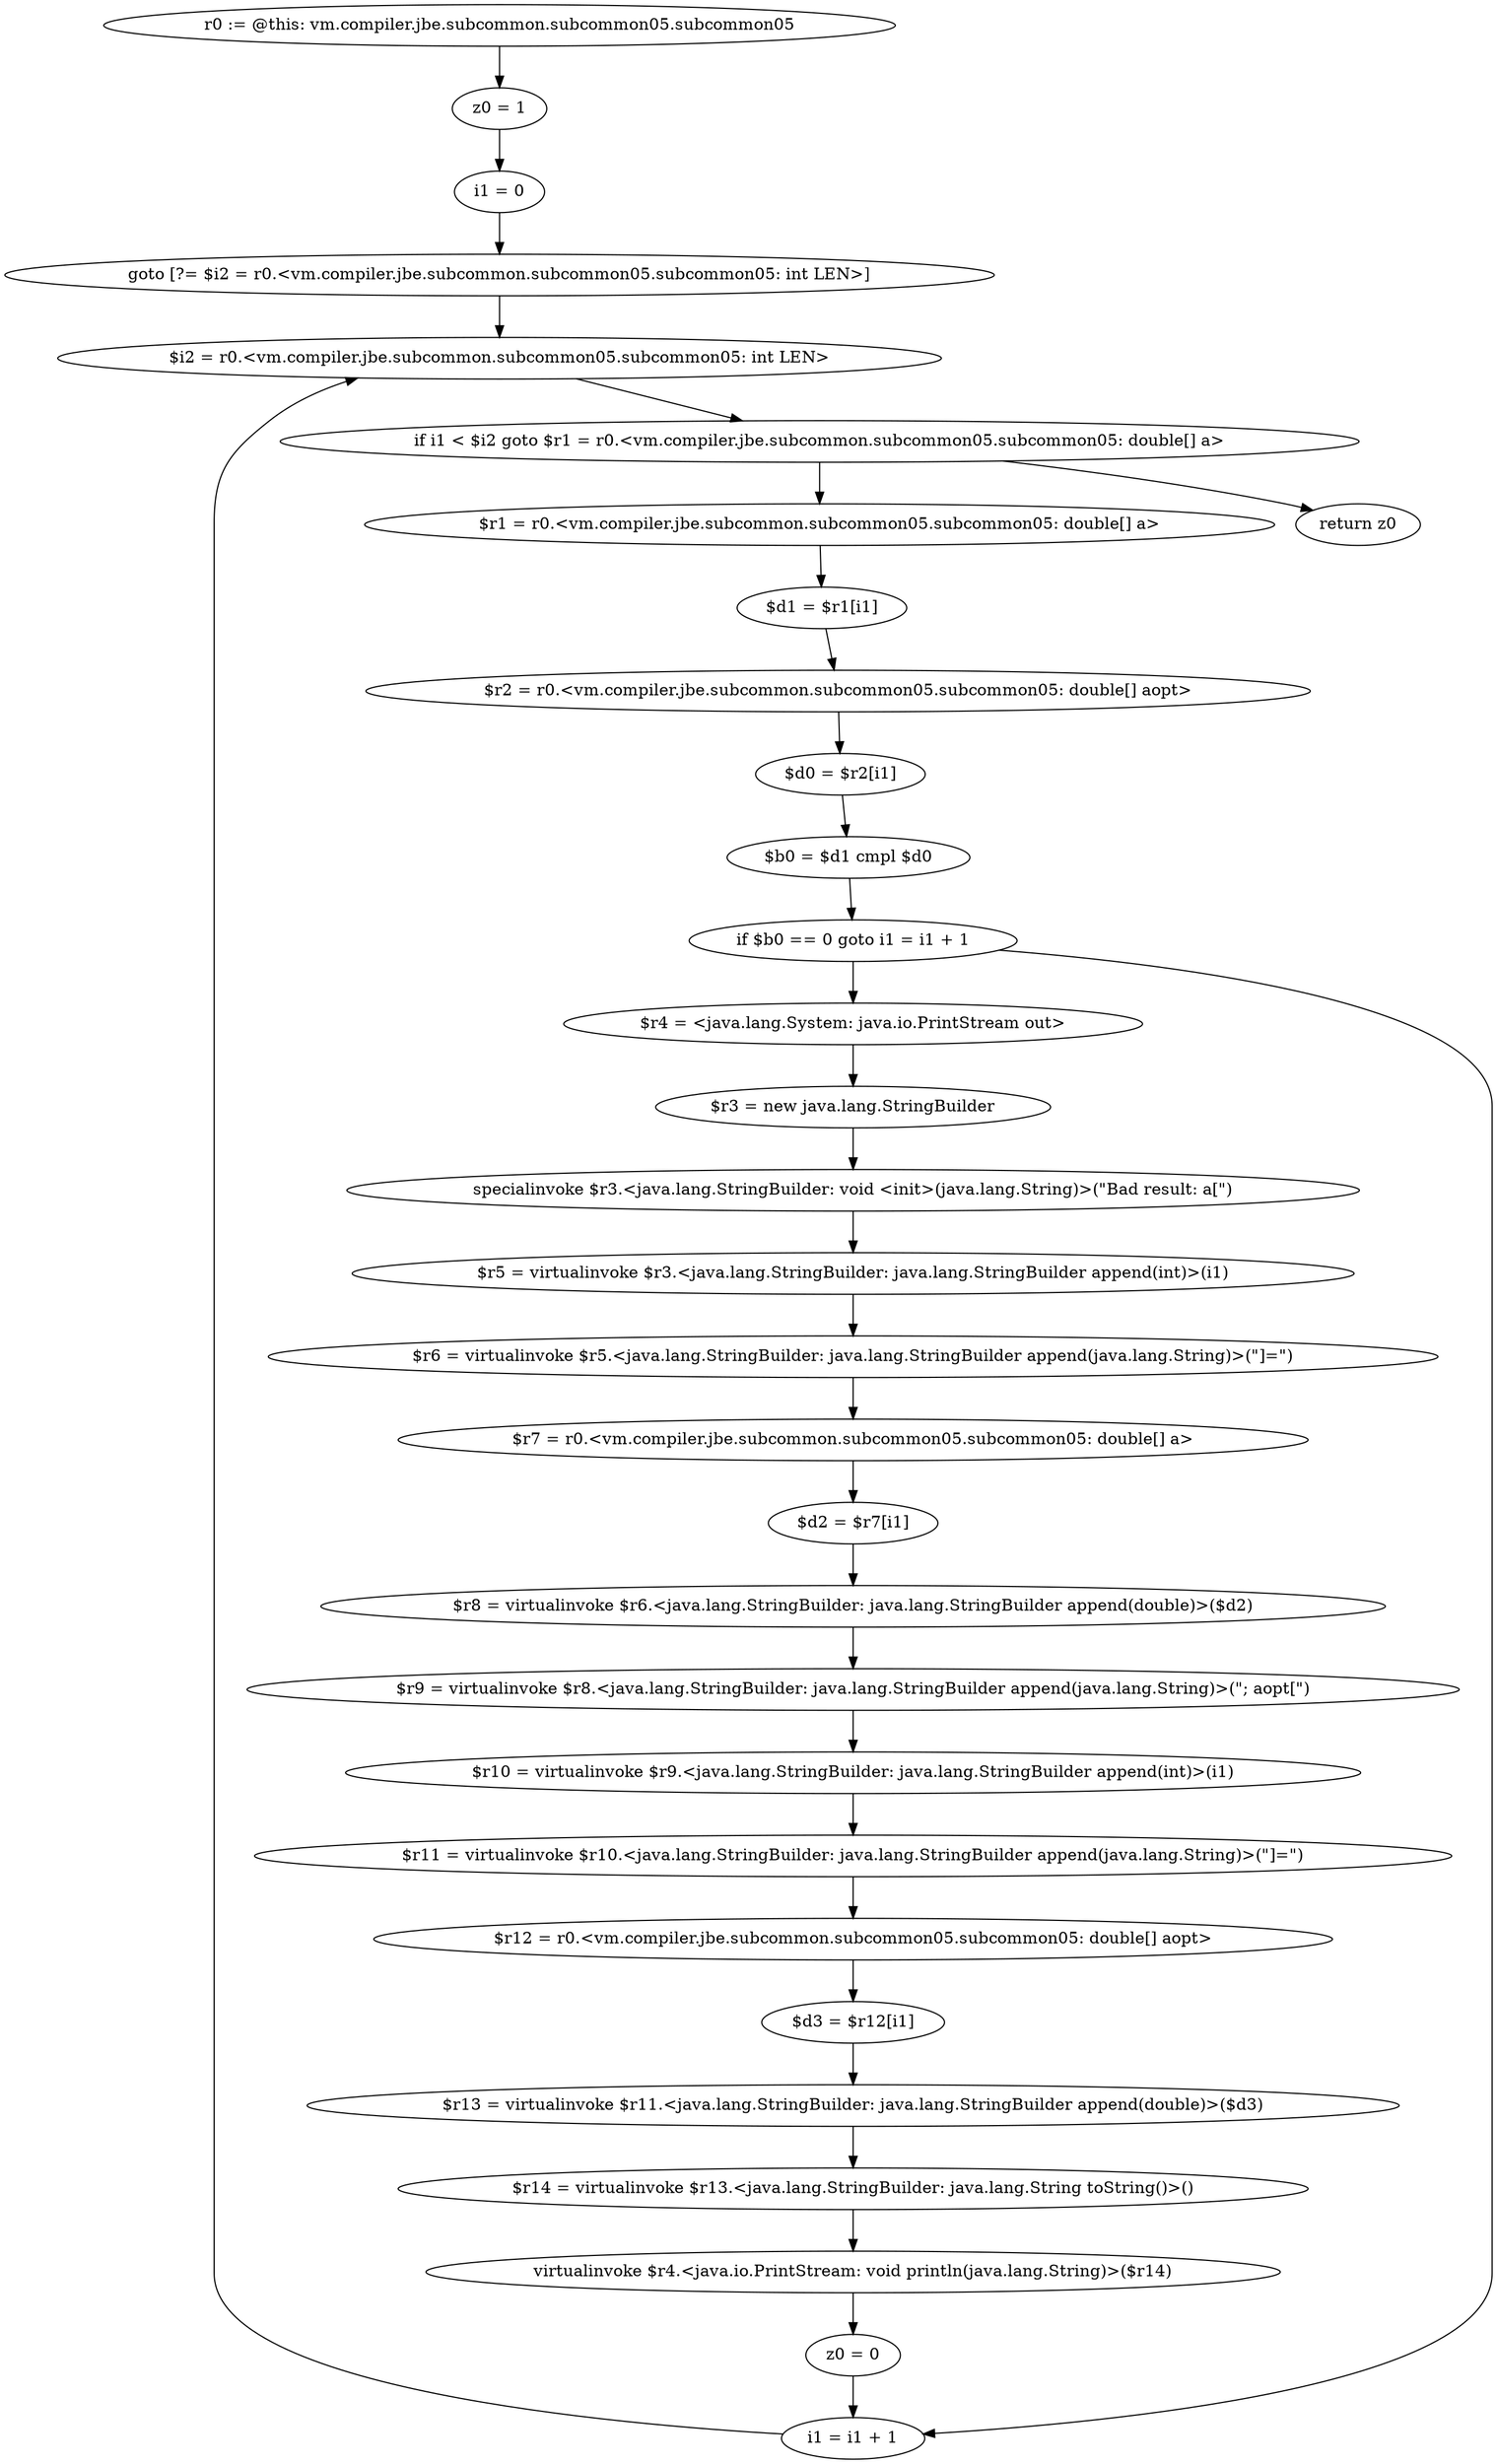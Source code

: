 digraph "unitGraph" {
    "r0 := @this: vm.compiler.jbe.subcommon.subcommon05.subcommon05"
    "z0 = 1"
    "i1 = 0"
    "goto [?= $i2 = r0.<vm.compiler.jbe.subcommon.subcommon05.subcommon05: int LEN>]"
    "$r1 = r0.<vm.compiler.jbe.subcommon.subcommon05.subcommon05: double[] a>"
    "$d1 = $r1[i1]"
    "$r2 = r0.<vm.compiler.jbe.subcommon.subcommon05.subcommon05: double[] aopt>"
    "$d0 = $r2[i1]"
    "$b0 = $d1 cmpl $d0"
    "if $b0 == 0 goto i1 = i1 + 1"
    "$r4 = <java.lang.System: java.io.PrintStream out>"
    "$r3 = new java.lang.StringBuilder"
    "specialinvoke $r3.<java.lang.StringBuilder: void <init>(java.lang.String)>(\"Bad result: a[\")"
    "$r5 = virtualinvoke $r3.<java.lang.StringBuilder: java.lang.StringBuilder append(int)>(i1)"
    "$r6 = virtualinvoke $r5.<java.lang.StringBuilder: java.lang.StringBuilder append(java.lang.String)>(\"]=\")"
    "$r7 = r0.<vm.compiler.jbe.subcommon.subcommon05.subcommon05: double[] a>"
    "$d2 = $r7[i1]"
    "$r8 = virtualinvoke $r6.<java.lang.StringBuilder: java.lang.StringBuilder append(double)>($d2)"
    "$r9 = virtualinvoke $r8.<java.lang.StringBuilder: java.lang.StringBuilder append(java.lang.String)>(\"; aopt[\")"
    "$r10 = virtualinvoke $r9.<java.lang.StringBuilder: java.lang.StringBuilder append(int)>(i1)"
    "$r11 = virtualinvoke $r10.<java.lang.StringBuilder: java.lang.StringBuilder append(java.lang.String)>(\"]=\")"
    "$r12 = r0.<vm.compiler.jbe.subcommon.subcommon05.subcommon05: double[] aopt>"
    "$d3 = $r12[i1]"
    "$r13 = virtualinvoke $r11.<java.lang.StringBuilder: java.lang.StringBuilder append(double)>($d3)"
    "$r14 = virtualinvoke $r13.<java.lang.StringBuilder: java.lang.String toString()>()"
    "virtualinvoke $r4.<java.io.PrintStream: void println(java.lang.String)>($r14)"
    "z0 = 0"
    "i1 = i1 + 1"
    "$i2 = r0.<vm.compiler.jbe.subcommon.subcommon05.subcommon05: int LEN>"
    "if i1 < $i2 goto $r1 = r0.<vm.compiler.jbe.subcommon.subcommon05.subcommon05: double[] a>"
    "return z0"
    "r0 := @this: vm.compiler.jbe.subcommon.subcommon05.subcommon05"->"z0 = 1";
    "z0 = 1"->"i1 = 0";
    "i1 = 0"->"goto [?= $i2 = r0.<vm.compiler.jbe.subcommon.subcommon05.subcommon05: int LEN>]";
    "goto [?= $i2 = r0.<vm.compiler.jbe.subcommon.subcommon05.subcommon05: int LEN>]"->"$i2 = r0.<vm.compiler.jbe.subcommon.subcommon05.subcommon05: int LEN>";
    "$r1 = r0.<vm.compiler.jbe.subcommon.subcommon05.subcommon05: double[] a>"->"$d1 = $r1[i1]";
    "$d1 = $r1[i1]"->"$r2 = r0.<vm.compiler.jbe.subcommon.subcommon05.subcommon05: double[] aopt>";
    "$r2 = r0.<vm.compiler.jbe.subcommon.subcommon05.subcommon05: double[] aopt>"->"$d0 = $r2[i1]";
    "$d0 = $r2[i1]"->"$b0 = $d1 cmpl $d0";
    "$b0 = $d1 cmpl $d0"->"if $b0 == 0 goto i1 = i1 + 1";
    "if $b0 == 0 goto i1 = i1 + 1"->"$r4 = <java.lang.System: java.io.PrintStream out>";
    "if $b0 == 0 goto i1 = i1 + 1"->"i1 = i1 + 1";
    "$r4 = <java.lang.System: java.io.PrintStream out>"->"$r3 = new java.lang.StringBuilder";
    "$r3 = new java.lang.StringBuilder"->"specialinvoke $r3.<java.lang.StringBuilder: void <init>(java.lang.String)>(\"Bad result: a[\")";
    "specialinvoke $r3.<java.lang.StringBuilder: void <init>(java.lang.String)>(\"Bad result: a[\")"->"$r5 = virtualinvoke $r3.<java.lang.StringBuilder: java.lang.StringBuilder append(int)>(i1)";
    "$r5 = virtualinvoke $r3.<java.lang.StringBuilder: java.lang.StringBuilder append(int)>(i1)"->"$r6 = virtualinvoke $r5.<java.lang.StringBuilder: java.lang.StringBuilder append(java.lang.String)>(\"]=\")";
    "$r6 = virtualinvoke $r5.<java.lang.StringBuilder: java.lang.StringBuilder append(java.lang.String)>(\"]=\")"->"$r7 = r0.<vm.compiler.jbe.subcommon.subcommon05.subcommon05: double[] a>";
    "$r7 = r0.<vm.compiler.jbe.subcommon.subcommon05.subcommon05: double[] a>"->"$d2 = $r7[i1]";
    "$d2 = $r7[i1]"->"$r8 = virtualinvoke $r6.<java.lang.StringBuilder: java.lang.StringBuilder append(double)>($d2)";
    "$r8 = virtualinvoke $r6.<java.lang.StringBuilder: java.lang.StringBuilder append(double)>($d2)"->"$r9 = virtualinvoke $r8.<java.lang.StringBuilder: java.lang.StringBuilder append(java.lang.String)>(\"; aopt[\")";
    "$r9 = virtualinvoke $r8.<java.lang.StringBuilder: java.lang.StringBuilder append(java.lang.String)>(\"; aopt[\")"->"$r10 = virtualinvoke $r9.<java.lang.StringBuilder: java.lang.StringBuilder append(int)>(i1)";
    "$r10 = virtualinvoke $r9.<java.lang.StringBuilder: java.lang.StringBuilder append(int)>(i1)"->"$r11 = virtualinvoke $r10.<java.lang.StringBuilder: java.lang.StringBuilder append(java.lang.String)>(\"]=\")";
    "$r11 = virtualinvoke $r10.<java.lang.StringBuilder: java.lang.StringBuilder append(java.lang.String)>(\"]=\")"->"$r12 = r0.<vm.compiler.jbe.subcommon.subcommon05.subcommon05: double[] aopt>";
    "$r12 = r0.<vm.compiler.jbe.subcommon.subcommon05.subcommon05: double[] aopt>"->"$d3 = $r12[i1]";
    "$d3 = $r12[i1]"->"$r13 = virtualinvoke $r11.<java.lang.StringBuilder: java.lang.StringBuilder append(double)>($d3)";
    "$r13 = virtualinvoke $r11.<java.lang.StringBuilder: java.lang.StringBuilder append(double)>($d3)"->"$r14 = virtualinvoke $r13.<java.lang.StringBuilder: java.lang.String toString()>()";
    "$r14 = virtualinvoke $r13.<java.lang.StringBuilder: java.lang.String toString()>()"->"virtualinvoke $r4.<java.io.PrintStream: void println(java.lang.String)>($r14)";
    "virtualinvoke $r4.<java.io.PrintStream: void println(java.lang.String)>($r14)"->"z0 = 0";
    "z0 = 0"->"i1 = i1 + 1";
    "i1 = i1 + 1"->"$i2 = r0.<vm.compiler.jbe.subcommon.subcommon05.subcommon05: int LEN>";
    "$i2 = r0.<vm.compiler.jbe.subcommon.subcommon05.subcommon05: int LEN>"->"if i1 < $i2 goto $r1 = r0.<vm.compiler.jbe.subcommon.subcommon05.subcommon05: double[] a>";
    "if i1 < $i2 goto $r1 = r0.<vm.compiler.jbe.subcommon.subcommon05.subcommon05: double[] a>"->"return z0";
    "if i1 < $i2 goto $r1 = r0.<vm.compiler.jbe.subcommon.subcommon05.subcommon05: double[] a>"->"$r1 = r0.<vm.compiler.jbe.subcommon.subcommon05.subcommon05: double[] a>";
}
